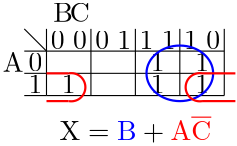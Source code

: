<?xml version="1.0"?>
<!DOCTYPE ipe SYSTEM "ipe.dtd">
<ipe version="70206" creator="Ipe 7.2.7">
<info created="D:20190817164212" modified="D:20190817164212"/>
<ipestyle name="basic">
<symbol name="arrow/arc(spx)">
<path stroke="sym-stroke" fill="sym-stroke" pen="sym-pen">
0 0 m
-1 0.333 l
-1 -0.333 l
h
</path>
</symbol>
<symbol name="arrow/farc(spx)">
<path stroke="sym-stroke" fill="white" pen="sym-pen">
0 0 m
-1 0.333 l
-1 -0.333 l
h
</path>
</symbol>
<symbol name="arrow/ptarc(spx)">
<path stroke="sym-stroke" fill="sym-stroke" pen="sym-pen">
0 0 m
-1 0.333 l
-0.8 0 l
-1 -0.333 l
h
</path>
</symbol>
<symbol name="arrow/fptarc(spx)">
<path stroke="sym-stroke" fill="white" pen="sym-pen">
0 0 m
-1 0.333 l
-0.8 0 l
-1 -0.333 l
h
</path>
</symbol>
<symbol name="mark/circle(sx)" transformations="translations">
<path fill="sym-stroke">
0.6 0 0 0.6 0 0 e
0.4 0 0 0.4 0 0 e
</path>
</symbol>
<symbol name="mark/disk(sx)" transformations="translations">
<path fill="sym-stroke">
0.6 0 0 0.6 0 0 e
</path>
</symbol>
<symbol name="mark/fdisk(sfx)" transformations="translations">
<group>
<path fill="sym-fill">
0.5 0 0 0.5 0 0 e
</path>
<path fill="sym-stroke" fillrule="eofill">
0.6 0 0 0.6 0 0 e
0.4 0 0 0.4 0 0 e
</path>
</group>
</symbol>
<symbol name="mark/box(sx)" transformations="translations">
<path fill="sym-stroke" fillrule="eofill">
-0.6 -0.6 m
0.6 -0.6 l
0.6 0.6 l
-0.6 0.6 l
h
-0.4 -0.4 m
0.4 -0.4 l
0.4 0.4 l
-0.4 0.4 l
h
</path>
</symbol>
<symbol name="mark/square(sx)" transformations="translations">
<path fill="sym-stroke">
-0.6 -0.6 m
0.6 -0.6 l
0.6 0.6 l
-0.6 0.6 l
h
</path>
</symbol>
<symbol name="mark/fsquare(sfx)" transformations="translations">
<group>
<path fill="sym-fill">
-0.5 -0.5 m
0.5 -0.5 l
0.5 0.5 l
-0.5 0.5 l
h
</path>
<path fill="sym-stroke" fillrule="eofill">
-0.6 -0.6 m
0.6 -0.6 l
0.6 0.6 l
-0.6 0.6 l
h
-0.4 -0.4 m
0.4 -0.4 l
0.4 0.4 l
-0.4 0.4 l
h
</path>
</group>
</symbol>
<symbol name="mark/cross(sx)" transformations="translations">
<group>
<path fill="sym-stroke">
-0.43 -0.57 m
0.57 0.43 l
0.43 0.57 l
-0.57 -0.43 l
h
</path>
<path fill="sym-stroke">
-0.43 0.57 m
0.57 -0.43 l
0.43 -0.57 l
-0.57 0.43 l
h
</path>
</group>
</symbol>
<symbol name="arrow/fnormal(spx)">
<path stroke="sym-stroke" fill="white" pen="sym-pen">
0 0 m
-1 0.333 l
-1 -0.333 l
h
</path>
</symbol>
<symbol name="arrow/pointed(spx)">
<path stroke="sym-stroke" fill="sym-stroke" pen="sym-pen">
0 0 m
-1 0.333 l
-0.8 0 l
-1 -0.333 l
h
</path>
</symbol>
<symbol name="arrow/fpointed(spx)">
<path stroke="sym-stroke" fill="white" pen="sym-pen">
0 0 m
-1 0.333 l
-0.8 0 l
-1 -0.333 l
h
</path>
</symbol>
<symbol name="arrow/linear(spx)">
<path stroke="sym-stroke" pen="sym-pen">
-1 0.333 m
0 0 l
-1 -0.333 l
</path>
</symbol>
<symbol name="arrow/fdouble(spx)">
<path stroke="sym-stroke" fill="white" pen="sym-pen">
0 0 m
-1 0.333 l
-1 -0.333 l
h
-1 0 m
-2 0.333 l
-2 -0.333 l
h
</path>
</symbol>
<symbol name="arrow/double(spx)">
<path stroke="sym-stroke" fill="sym-stroke" pen="sym-pen">
0 0 m
-1 0.333 l
-1 -0.333 l
h
-1 0 m
-2 0.333 l
-2 -0.333 l
h
</path>
</symbol>
<pen name="heavier" value="0.8"/>
<pen name="fat" value="1.2"/>
<pen name="ultrafat" value="2"/>
<symbolsize name="large" value="5"/>
<symbolsize name="small" value="2"/>
<symbolsize name="tiny" value="1.1"/>
<arrowsize name="large" value="10"/>
<arrowsize name="small" value="5"/>
<arrowsize name="tiny" value="3"/>
<color name="red1" value="1 0 0"/>
<color name="red2" value="0.933 0 0"/>
<color name="red3" value="0.804 0 0"/>
<color name="red4" value="0.545 0 0"/>
<color name="green1" value="0 1 0"/>
<color name="green2" value="0 0.933 0"/>
<color name="green3" value="0 0.804 0"/>
<color name="green4" value="0 0.545 0"/>
<color name="green" value="0 1 0"/>
<color name="blue1" value="0 0 1"/>
<color name="blue2" value="0 0 0.933"/>
<color name="blue3" value="0 0 0.804"/>
<color name="blue4" value="0 0 0.545"/>
<color name="yellow" value="1 1 0"/>
<color name="orange" value="1 0.647 0"/>
<color name="gold" value="1 0.843 0"/>
<color name="purple" value="0.627 0.125 0.941"/>
<color name="gray" value="0.745"/>
<color name="brown" value="0.647 0.165 0.165"/>
<color name="navy" value="0 0 0.502"/>
<color name="pink" value="1 0.753 0.796"/>
<color name="seagreen" value="0.18 0.545 0.341"/>
<color name="turquoise" value="0.251 0.878 0.816"/>
<color name="violet" value="0.933 0.51 0.933"/>
<color name="darkblue" value="0 0 0.545"/>
<color name="darkcyan" value="0 0.545 0.545"/>
<color name="darkgray" value="0.663"/>
<color name="darkgreen" value="0 0.392 0"/>
<color name="darkmagenta" value="0.545 0 0.545"/>
<color name="darkorange" value="1 0.549 0"/>
<color name="darkred" value="0.545 0 0"/>
<color name="lightblue" value="0.678 0.847 0.902"/>
<color name="lightcyan" value="0.878 1 1"/>
<color name="lightgray" value="0.827"/>
<color name="lightgreen" value="0.565 0.933 0.565"/>
<color name="lightyellow" value="1 1 0.878"/>
<dashstyle name="dashed1" value="[1] 0"/>
<dashstyle name="dashed2" value="[2] 0"/>
<dashstyle name="dashed3" value="[4] 0"/>
<dashstyle name="dotted1" value="[1 1] 0"/>
<dashstyle name="dotted2" value="[1 2] 0"/>
<dashstyle name="dotted3" value="[1 3] 0"/>
<dashstyle name="dash dotted" value="[4 2 1 2] 0"/>
<dashstyle name="dash dot dotted" value="[4 2 1 2 1 2] 0"/>
<textsize name="large" value="\large"/>
<textsize name="Large" value="\Large"/>
<textsize name="LARGE" value="\LARGE"/>
<textsize name="huge" value="\huge"/>
<textsize name="Huge" value="\Huge"/>
<textsize name="small" value="\small"/>
<textsize name="footnote" value="\footnotesize"/>
<textsize name="tiny" value="\tiny"/>
<textstyle name="center" begin="\begin{center}" end="\end{center}"/>
<textstyle name="itemize" begin="\begin{itemize}" end="\end{itemize}"/>
<textstyle name="item" begin="\begin{itemize}\item{}" end="\end{itemize}"/>
<gridsize name="1 pts" value="1"/>
<gridsize name="2 pts" value="2"/>
<gridsize name="4 pts" value="4"/>
<gridsize name="8 pts (~3 mm)" value="8"/>
<gridsize name="16 pts (~6 mm)" value="16"/>
<gridsize name="32 pts (~12 mm)" value="32"/>
<gridsize name="10 pts (~3.5 mm)" value="10"/>
<gridsize name="20 pts (~7 mm)" value="20"/>
<gridsize name="14 pts (~5 mm)" value="14"/>
<gridsize name="28 pts (~10 mm)" value="28"/>
<gridsize name="56 pts (~20 mm)" value="56"/>
<anglesize name="90 deg" value="90"/>
<anglesize name="60 deg" value="60"/>
<anglesize name="45 deg" value="45"/>
<anglesize name="30 deg" value="30"/>
<anglesize name="22.5 deg" value="22.5"/>
<opacity name="10%" value="0.1"/>
<opacity name="30%" value="0.3"/>
<opacity name="50%" value="0.5"/>
<opacity name="75%" value="0.75"/>
<layout paper="88 56" origin="0 0" frame="88 56"/>
<tiling name="falling" angle="-60" step="4" width="1"/>
<tiling name="rising" angle="30" step="4" width="1"/>
</ipestyle>
<page>
<layer name="alpha"/>
<view layers="alpha" active="alpha"/>
<text layer="alpha" matrix="1 0 0 1 -26 -90" transformations="translations" pos="32 120" stroke="black" type="label" width="7.472" height="6.808" depth="0" halign="center" valign="center">A</text>
<text matrix="1 0 0 1 -8 -72" transformations="translations" pos="32 120" stroke="black" type="label" width="7.057" height="6.808" depth="0" halign="center" valign="center">B</text>
<text matrix="1 0 0 1 -2 -72" transformations="translations" pos="32 120" stroke="black" type="label" width="7.195" height="6.808" depth="0" halign="center" valign="center">C</text>
<text matrix="1 0 0 1 -18 -90" transformations="translations" pos="32 120" stroke="black" type="label" width="4.981" height="6.42" depth="0" halign="center" valign="center">0</text>
<text matrix="1 0 0 1 -18 -98" transformations="translations" pos="32 120" stroke="black" type="label" width="4.981" height="6.42" depth="0" halign="center" valign="center">1</text>
<text matrix="1 0 0 1 -10 -82" transformations="translations" pos="32 120" stroke="black" type="label" width="4.981" height="6.42" depth="0" halign="center" valign="center">0</text>
<text matrix="1 0 0 1 -2 -82" transformations="translations" pos="32 120" stroke="black" type="label" width="4.981" height="6.42" depth="0" halign="center" valign="center">0</text>
<text matrix="1 0 0 1 6 -82" transformations="translations" pos="32 120" stroke="black" type="label" width="4.981" height="6.42" depth="0" halign="center" valign="center">0</text>
<text matrix="1 0 0 1 38 -82" transformations="translations" pos="32 120" stroke="black" type="label" width="4.981" height="6.42" depth="0" halign="center" valign="center">1</text>
<text matrix="1 0 0 1 22 -82" transformations="translations" pos="32 120" stroke="black" type="label" width="4.981" height="6.42" depth="0" halign="center" valign="center">1</text>
<text matrix="1 0 0 1 14 -82" transformations="translations" pos="32 120" stroke="black" type="label" width="4.981" height="6.42" depth="0" halign="center" valign="center">1</text>
<text matrix="1 0 0 1 30 -82" transformations="translations" pos="32 120" stroke="black" type="label" width="4.981" height="6.42" depth="0" halign="center" valign="center">1</text>
<text matrix="1 0 0 1 46 -82" transformations="translations" pos="32 120" stroke="black" type="label" width="4.981" height="6.42" depth="0" halign="center" valign="center">0</text>
<text matrix="1 0 0 1 42 -90" transformations="translations" pos="32 120" stroke="black" type="label" width="4.981" height="6.42" depth="0" halign="center" valign="center">1</text>
<text matrix="1 0 0 1 26 -90" transformations="translations" pos="32 120" stroke="black" type="label" width="4.981" height="6.42" depth="0" halign="center" valign="center">1</text>
<text matrix="1 0 0 1 -6 -98" transformations="translations" pos="32 120" stroke="black" type="label" width="4.981" height="6.42" depth="0" halign="center" valign="center">1</text>
<text matrix="1 0 0 1 26 -98" transformations="translations" pos="32 120" stroke="black" type="label" width="4.981" height="6.42" depth="0" halign="center" valign="center">1</text>
<text matrix="1 0 0 1 42 -98" transformations="translations" pos="32 120" stroke="black" type="label" width="4.981" height="6.42" depth="0" halign="center" valign="center">1</text>
<path matrix="1 0 0 1 -6 -30" stroke="black">
16 72 m
24 64 l
</path>
<path matrix="1 0 0 1 -6 -30" stroke="black">
24 64 m
24 48 l
</path>
<path matrix="1 0 0 1 -6 -30" stroke="black">
24 64 m
88 64 l
</path>
<path matrix="1 0 0 1 -6 -30" stroke="black">
24 72 m
24 64 l
</path>
<path matrix="1 0 0 1 -6 -30" stroke="black">
40 72 m
40 48 l
</path>
<path matrix="1 0 0 1 -6 -30" stroke="black">
56 72 m
56 48 l
</path>
<path matrix="1 0 0 1 -6 -30" stroke="black">
72 72 m
72 48 l
</path>
<path matrix="1 0 0 1 -6 -30" stroke="black">
16 56 m
88 56 l
</path>
<path matrix="1 0 0 1 -6 -30" stroke="black">
24 48 m
88 48 l
</path>
<path matrix="1 0 0 1 -6 -30" stroke="black">
88 72 m
88 48 l
</path>
<path matrix="1 0 0 1 -6 -30" stroke="black">
16 48 m
24 48 l
</path>
<path matrix="1 0 0 1 -6 -30" stroke="black">
16 64 m
24 64 l
</path>
<path matrix="1 0 0 1 -6 -30" stroke="blue1" pen="heavier">
12 0 -0 10 72 56 e
</path>
<path matrix="1 0 0 1 -14 -14" stroke="red1" pen="heavier">
88 30 m
5.06897 0 0 -5.06897 87.1667 35 88 40 a
</path>
<path matrix="1 0 0 1 -6 -30" stroke="red1" pen="heavier">
80 56 m
92 56 l
</path>
<path matrix="1 0 0 1 -6 -30" stroke="red1" pen="heavier">
80 46 m
92 46 l
</path>
<path matrix="-1 0 -0 -1 114.098 56" stroke="red1" pen="heavier">
88 30 m
5.06897 0 0 -5.06897 87.1667 35 88 40 a
</path>
<path matrix="1 0 0 1 -6 -30" stroke="red1" pen="heavier">
24 56 m
32 56 l
</path>
<path matrix="1 0 0 1 -6 -30" stroke="red1" pen="heavier">
24 46 m
32 46 l
</path>
<text matrix="1 0 0 1 18 -114" transformations="translations" pos="32 120" stroke="black" type="label" width="54.656" height="8.8" depth="0.83" halign="center" valign="center">$\mathrm{X}=\mathrm{\textcolor{blue}B}+\textcolor{red}{\mathrm{A}\overline{\mathrm{C}}}$</text>
</page>
</ipe>
